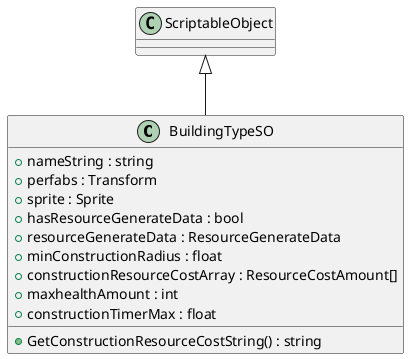 @startuml
class BuildingTypeSO {
    + nameString : string
    + perfabs : Transform
    + sprite : Sprite
    + hasResourceGenerateData : bool
    + resourceGenerateData : ResourceGenerateData
    + minConstructionRadius : float
    + constructionResourceCostArray : ResourceCostAmount[]
    + maxhealthAmount : int
    + constructionTimerMax : float
    + GetConstructionResourceCostString() : string
}
ScriptableObject <|-- BuildingTypeSO
@enduml
